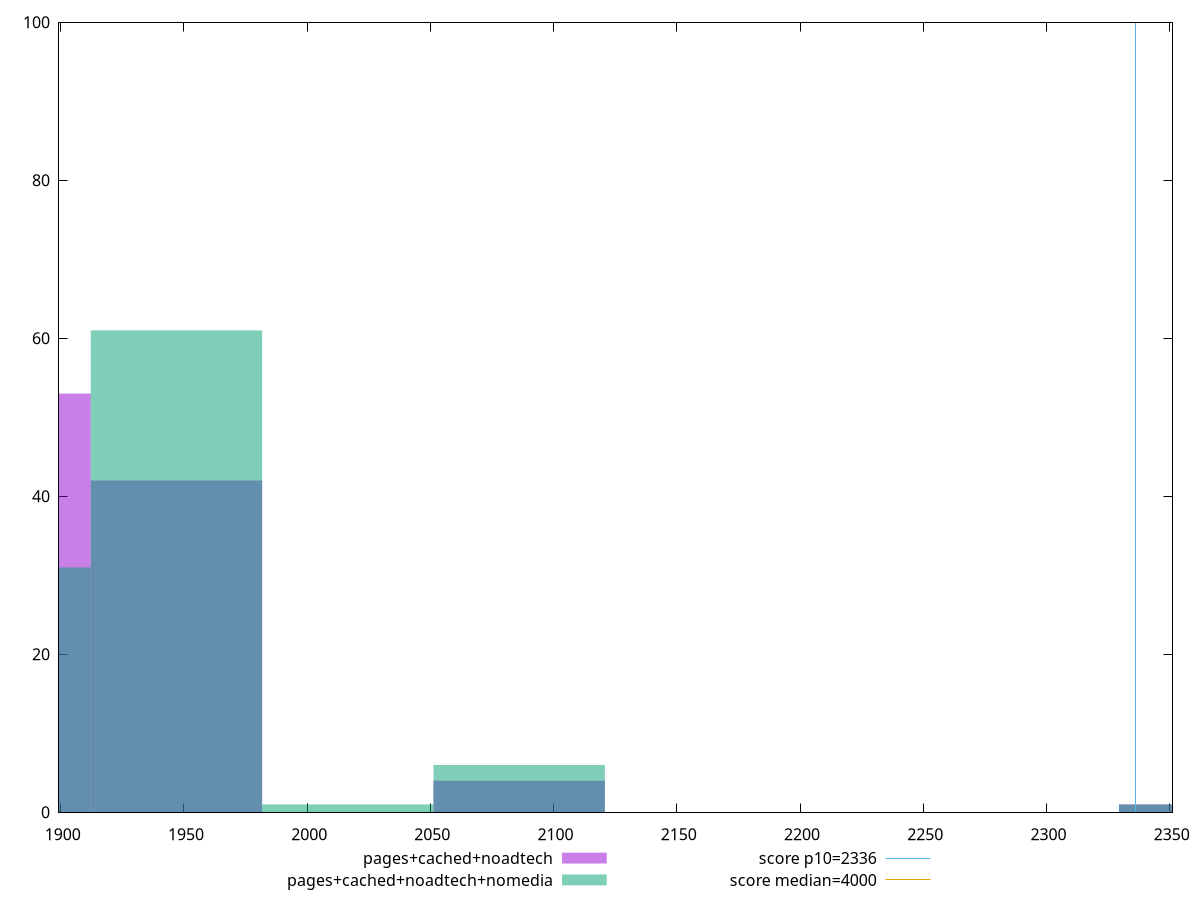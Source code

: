 reset

$pagesCachedNoadtech <<EOF
2364.1882380952125 1
2086.0484453781287 4
1946.9785490195868 42
1877.4436008403159 53
EOF

$pagesCachedNoadtechNomedia <<EOF
2364.1882380952125 1
1946.9785490195868 61
1877.4436008403159 31
2016.5134971988577 1
2086.0484453781287 6
EOF

set key outside below
set boxwidth 69.53494817927096
set xrange [1899.3210000000001:2351.135]
set yrange [0:100]
set trange [0:100]
set style fill transparent solid 0.5 noborder

set parametric
set terminal svg size 640, 500 enhanced background rgb 'white'
set output "report_00026_2021-02-22T21:38:55.199Z/first-meaningful-paint/comparison/histogram/2_vs_3.svg"

plot $pagesCachedNoadtech title "pages+cached+noadtech" with boxes, \
     $pagesCachedNoadtechNomedia title "pages+cached+noadtech+nomedia" with boxes, \
     2336,t title "score p10=2336", \
     4000,t title "score median=4000"

reset
